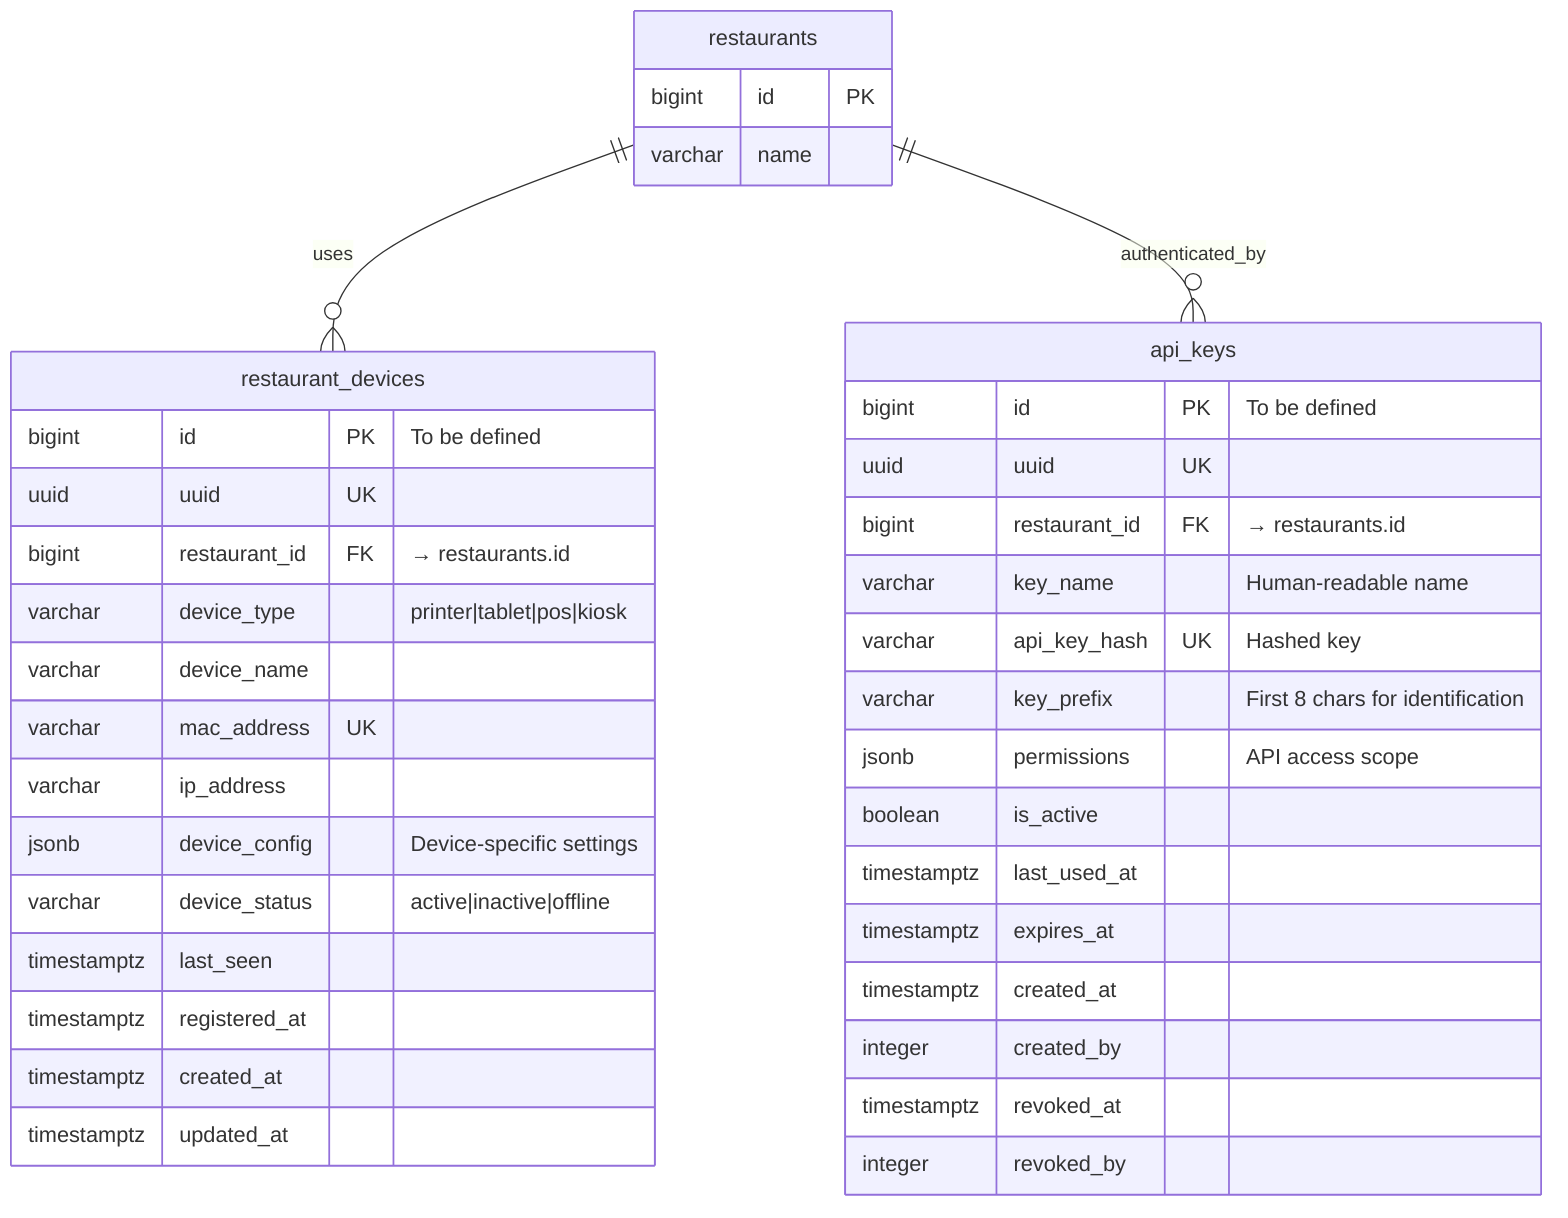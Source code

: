 erDiagram
    %% ============================================
    %% DEVICES & INFRASTRUCTURE ENTITY
    %% Status: ⏳ NOT STARTED (Can start: 2025-10-15)
    %% Purpose: Printers, tablets, POS devices, API keys
    %% Dependencies: Restaurant Management ✅
    %% ============================================

    %% TODO: Update this diagram when migration begins

    restaurants ||--o{ restaurant_devices : "uses"
    restaurants ||--o{ api_keys : "authenticated_by"

    restaurant_devices {
        bigint id PK "To be defined"
        uuid uuid UK
        bigint restaurant_id FK "→ restaurants.id"
        varchar device_type "printer|tablet|pos|kiosk"
        varchar device_name
        varchar mac_address UK
        varchar ip_address
        jsonb device_config "Device-specific settings"
        varchar device_status "active|inactive|offline"
        timestamptz last_seen
        timestamptz registered_at
        timestamptz created_at
        timestamptz updated_at
    }

    api_keys {
        bigint id PK "To be defined"
        uuid uuid UK
        bigint restaurant_id FK "→ restaurants.id"
        varchar key_name "Human-readable name"
        varchar api_key_hash UK "Hashed key"
        varchar key_prefix "First 8 chars for identification"
        jsonb permissions "API access scope"
        boolean is_active
        timestamptz last_used_at
        timestamptz expires_at
        timestamptz created_at
        integer created_by
        timestamptz revoked_at
        integer revoked_by
    }

    %% Placeholder reference
    restaurants {
        bigint id PK
        varchar name
    }